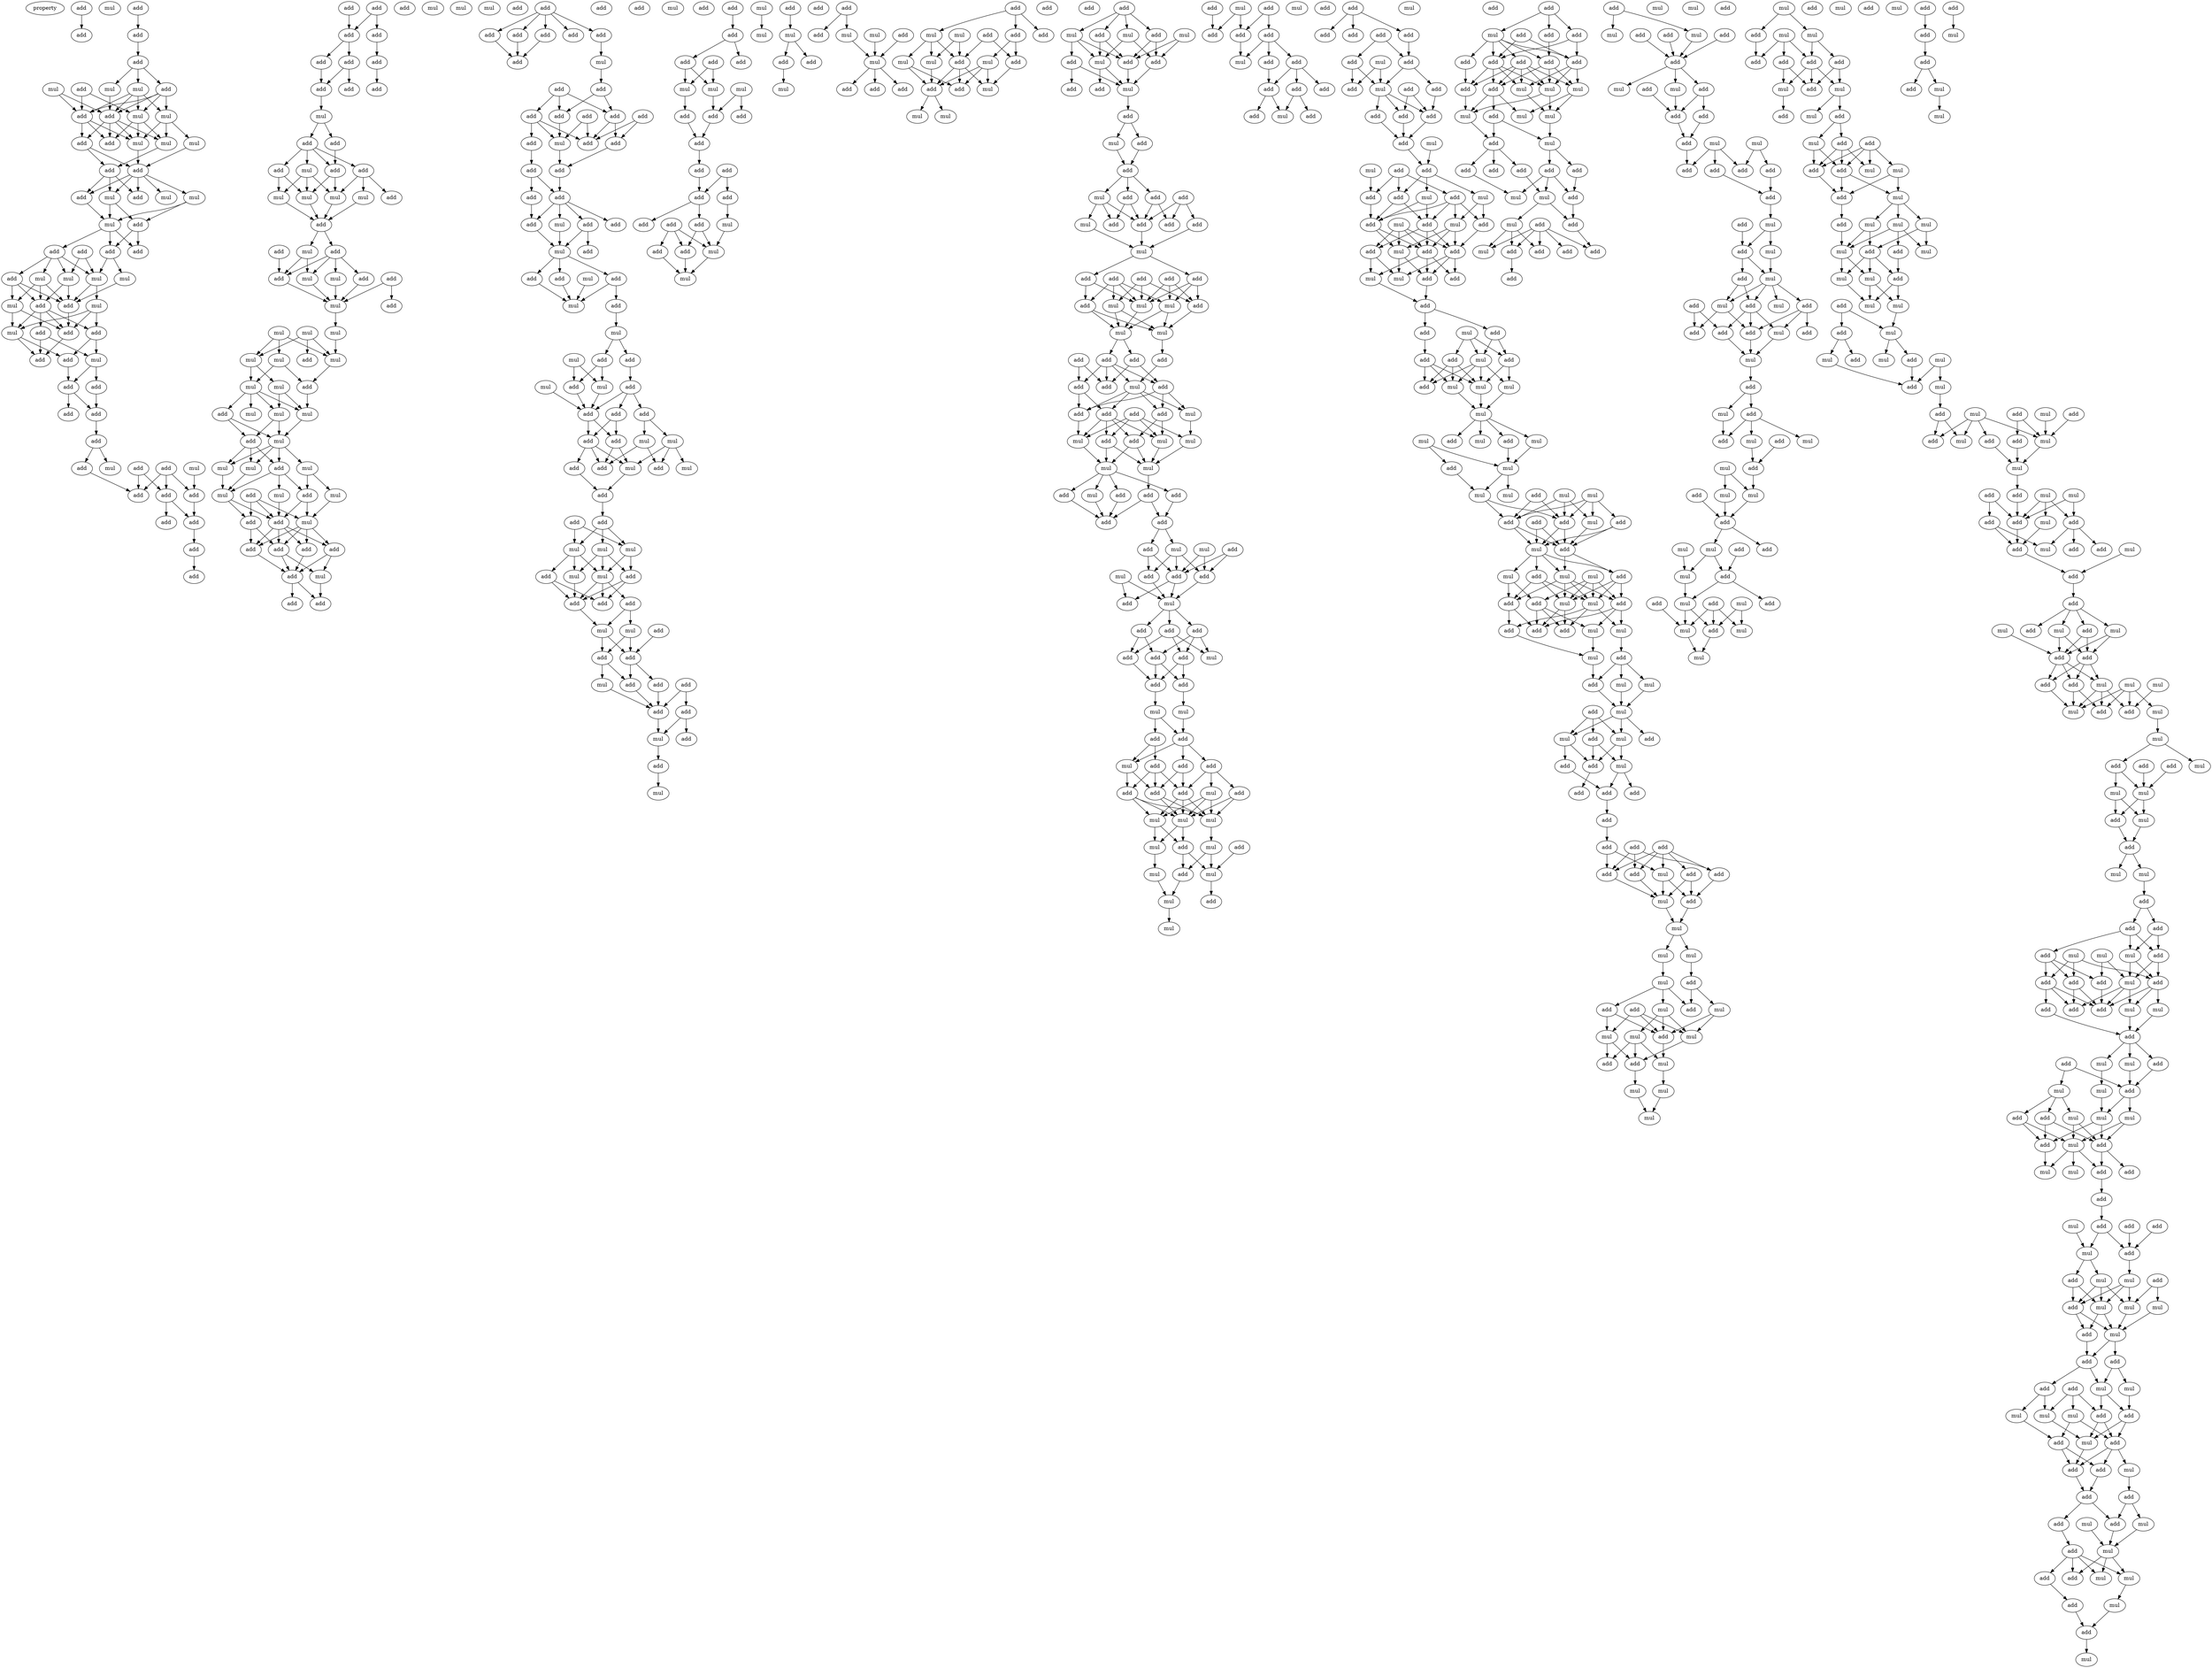 digraph {
    node [fontcolor=black]
    property [mul=2,lf=1.0]
    0 [ label = add ];
    1 [ label = mul ];
    2 [ label = add ];
    3 [ label = add ];
    4 [ label = add ];
    5 [ label = add ];
    6 [ label = mul ];
    7 [ label = mul ];
    8 [ label = add ];
    9 [ label = add ];
    10 [ label = mul ];
    11 [ label = mul ];
    12 [ label = add ];
    13 [ label = add ];
    14 [ label = mul ];
    15 [ label = mul ];
    16 [ label = mul ];
    17 [ label = add ];
    18 [ label = mul ];
    19 [ label = add ];
    20 [ label = add ];
    21 [ label = add ];
    22 [ label = add ];
    23 [ label = mul ];
    24 [ label = mul ];
    25 [ label = add ];
    26 [ label = mul ];
    27 [ label = mul ];
    28 [ label = add ];
    29 [ label = add ];
    30 [ label = add ];
    31 [ label = add ];
    32 [ label = add ];
    33 [ label = add ];
    34 [ label = mul ];
    35 [ label = mul ];
    36 [ label = mul ];
    37 [ label = mul ];
    38 [ label = mul ];
    39 [ label = add ];
    40 [ label = mul ];
    41 [ label = add ];
    42 [ label = add ];
    43 [ label = add ];
    44 [ label = add ];
    45 [ label = mul ];
    46 [ label = add ];
    47 [ label = mul ];
    48 [ label = add ];
    49 [ label = add ];
    50 [ label = add ];
    51 [ label = add ];
    52 [ label = add ];
    53 [ label = add ];
    54 [ label = add ];
    55 [ label = mul ];
    56 [ label = mul ];
    57 [ label = add ];
    58 [ label = add ];
    59 [ label = add ];
    60 [ label = add ];
    61 [ label = add ];
    62 [ label = add ];
    63 [ label = add ];
    64 [ label = add ];
    65 [ label = add ];
    66 [ label = add ];
    67 [ label = add ];
    68 [ label = add ];
    69 [ label = add ];
    70 [ label = add ];
    71 [ label = add ];
    72 [ label = add ];
    73 [ label = add ];
    74 [ label = add ];
    75 [ label = add ];
    76 [ label = mul ];
    77 [ label = add ];
    78 [ label = mul ];
    79 [ label = add ];
    80 [ label = add ];
    81 [ label = add ];
    82 [ label = mul ];
    83 [ label = add ];
    84 [ label = add ];
    85 [ label = mul ];
    86 [ label = mul ];
    87 [ label = add ];
    88 [ label = mul ];
    89 [ label = mul ];
    90 [ label = add ];
    91 [ label = add ];
    92 [ label = add ];
    93 [ label = mul ];
    94 [ label = mul ];
    95 [ label = add ];
    96 [ label = add ];
    97 [ label = mul ];
    98 [ label = add ];
    99 [ label = add ];
    100 [ label = mul ];
    101 [ label = mul ];
    102 [ label = mul ];
    103 [ label = mul ];
    104 [ label = mul ];
    105 [ label = mul ];
    106 [ label = mul ];
    107 [ label = mul ];
    108 [ label = add ];
    109 [ label = mul ];
    110 [ label = mul ];
    111 [ label = mul ];
    112 [ label = add ];
    113 [ label = mul ];
    114 [ label = mul ];
    115 [ label = add ];
    116 [ label = mul ];
    117 [ label = mul ];
    118 [ label = add ];
    119 [ label = add ];
    120 [ label = mul ];
    121 [ label = mul ];
    122 [ label = mul ];
    123 [ label = mul ];
    124 [ label = mul ];
    125 [ label = add ];
    126 [ label = mul ];
    127 [ label = add ];
    128 [ label = add ];
    129 [ label = add ];
    130 [ label = mul ];
    131 [ label = add ];
    132 [ label = add ];
    133 [ label = add ];
    134 [ label = add ];
    135 [ label = add ];
    136 [ label = add ];
    137 [ label = mul ];
    138 [ label = add ];
    139 [ label = add ];
    140 [ label = add ];
    141 [ label = add ];
    142 [ label = add ];
    143 [ label = add ];
    144 [ label = add ];
    145 [ label = add ];
    146 [ label = mul ];
    147 [ label = add ];
    148 [ label = add ];
    149 [ label = add ];
    150 [ label = add ];
    151 [ label = add ];
    152 [ label = add ];
    153 [ label = add ];
    154 [ label = add ];
    155 [ label = mul ];
    156 [ label = add ];
    157 [ label = add ];
    158 [ label = add ];
    159 [ label = add ];
    160 [ label = add ];
    161 [ label = add ];
    162 [ label = add ];
    163 [ label = add ];
    164 [ label = add ];
    165 [ label = add ];
    166 [ label = mul ];
    167 [ label = mul ];
    168 [ label = add ];
    169 [ label = add ];
    170 [ label = add ];
    171 [ label = add ];
    172 [ label = add ];
    173 [ label = mul ];
    174 [ label = add ];
    175 [ label = mul ];
    176 [ label = mul ];
    177 [ label = mul ];
    178 [ label = add ];
    179 [ label = add ];
    180 [ label = add ];
    181 [ label = add ];
    182 [ label = mul ];
    183 [ label = add ];
    184 [ label = mul ];
    185 [ label = add ];
    186 [ label = add ];
    187 [ label = add ];
    188 [ label = add ];
    189 [ label = add ];
    190 [ label = mul ];
    191 [ label = mul ];
    192 [ label = mul ];
    193 [ label = add ];
    194 [ label = add ];
    195 [ label = add ];
    196 [ label = mul ];
    197 [ label = add ];
    198 [ label = add ];
    199 [ label = add ];
    200 [ label = mul ];
    201 [ label = mul ];
    202 [ label = mul ];
    203 [ label = mul ];
    204 [ label = mul ];
    205 [ label = mul ];
    206 [ label = add ];
    207 [ label = add ];
    208 [ label = add ];
    209 [ label = add ];
    210 [ label = add ];
    211 [ label = add ];
    212 [ label = mul ];
    213 [ label = mul ];
    214 [ label = add ];
    215 [ label = add ];
    216 [ label = add ];
    217 [ label = add ];
    218 [ label = add ];
    219 [ label = add ];
    220 [ label = mul ];
    221 [ label = add ];
    222 [ label = add ];
    223 [ label = add ];
    224 [ label = mul ];
    225 [ label = add ];
    226 [ label = add ];
    227 [ label = add ];
    228 [ label = add ];
    229 [ label = mul ];
    230 [ label = add ];
    231 [ label = add ];
    232 [ label = mul ];
    233 [ label = mul ];
    234 [ label = mul ];
    235 [ label = add ];
    236 [ label = add ];
    237 [ label = add ];
    238 [ label = add ];
    239 [ label = add ];
    240 [ label = add ];
    241 [ label = add ];
    242 [ label = add ];
    243 [ label = mul ];
    244 [ label = add ];
    245 [ label = add ];
    246 [ label = add ];
    247 [ label = mul ];
    248 [ label = add ];
    249 [ label = add ];
    250 [ label = mul ];
    251 [ label = mul ];
    252 [ label = add ];
    253 [ label = mul ];
    254 [ label = mul ];
    255 [ label = add ];
    256 [ label = add ];
    257 [ label = add ];
    258 [ label = mul ];
    259 [ label = add ];
    260 [ label = add ];
    261 [ label = mul ];
    262 [ label = add ];
    263 [ label = mul ];
    264 [ label = mul ];
    265 [ label = add ];
    266 [ label = add ];
    267 [ label = add ];
    268 [ label = add ];
    269 [ label = add ];
    270 [ label = add ];
    271 [ label = mul ];
    272 [ label = mul ];
    273 [ label = add ];
    274 [ label = add ];
    275 [ label = mul ];
    276 [ label = add ];
    277 [ label = mul ];
    278 [ label = mul ];
    279 [ label = add ];
    280 [ label = add ];
    281 [ label = add ];
    282 [ label = mul ];
    283 [ label = mul ];
    284 [ label = mul ];
    285 [ label = add ];
    286 [ label = add ];
    287 [ label = add ];
    288 [ label = mul ];
    289 [ label = mul ];
    290 [ label = mul ];
    291 [ label = add ];
    292 [ label = add ];
    293 [ label = add ];
    294 [ label = mul ];
    295 [ label = add ];
    296 [ label = mul ];
    297 [ label = add ];
    298 [ label = add ];
    299 [ label = add ];
    300 [ label = mul ];
    301 [ label = add ];
    302 [ label = add ];
    303 [ label = add ];
    304 [ label = add ];
    305 [ label = add ];
    306 [ label = mul ];
    307 [ label = add ];
    308 [ label = add ];
    309 [ label = mul ];
    310 [ label = add ];
    311 [ label = add ];
    312 [ label = mul ];
    313 [ label = add ];
    314 [ label = add ];
    315 [ label = add ];
    316 [ label = add ];
    317 [ label = add ];
    318 [ label = mul ];
    319 [ label = add ];
    320 [ label = mul ];
    321 [ label = add ];
    322 [ label = mul ];
    323 [ label = mul ];
    324 [ label = mul ];
    325 [ label = add ];
    326 [ label = add ];
    327 [ label = add ];
    328 [ label = add ];
    329 [ label = add ];
    330 [ label = add ];
    331 [ label = mul ];
    332 [ label = add ];
    333 [ label = add ];
    334 [ label = add ];
    335 [ label = add ];
    336 [ label = mul ];
    337 [ label = add ];
    338 [ label = mul ];
    339 [ label = mul ];
    340 [ label = add ];
    341 [ label = add ];
    342 [ label = mul ];
    343 [ label = mul ];
    344 [ label = mul ];
    345 [ label = add ];
    346 [ label = add ];
    347 [ label = add ];
    348 [ label = add ];
    349 [ label = mul ];
    350 [ label = add ];
    351 [ label = add ];
    352 [ label = mul ];
    353 [ label = add ];
    354 [ label = mul ];
    355 [ label = add ];
    356 [ label = add ];
    357 [ label = add ];
    358 [ label = add ];
    359 [ label = mul ];
    360 [ label = add ];
    361 [ label = mul ];
    362 [ label = add ];
    363 [ label = add ];
    364 [ label = add ];
    365 [ label = mul ];
    366 [ label = add ];
    367 [ label = add ];
    368 [ label = add ];
    369 [ label = add ];
    370 [ label = add ];
    371 [ label = mul ];
    372 [ label = mul ];
    373 [ label = add ];
    374 [ label = add ];
    375 [ label = add ];
    376 [ label = mul ];
    377 [ label = add ];
    378 [ label = add ];
    379 [ label = add ];
    380 [ label = add ];
    381 [ label = mul ];
    382 [ label = add ];
    383 [ label = add ];
    384 [ label = mul ];
    385 [ label = mul ];
    386 [ label = mul ];
    387 [ label = add ];
    388 [ label = mul ];
    389 [ label = add ];
    390 [ label = mul ];
    391 [ label = mul ];
    392 [ label = mul ];
    393 [ label = add ];
    394 [ label = add ];
    395 [ label = mul ];
    396 [ label = mul ];
    397 [ label = add ];
    398 [ label = mul ];
    399 [ label = mul ];
    400 [ label = add ];
    401 [ label = add ];
    402 [ label = add ];
    403 [ label = add ];
    404 [ label = mul ];
    405 [ label = add ];
    406 [ label = add ];
    407 [ label = add ];
    408 [ label = add ];
    409 [ label = add ];
    410 [ label = add ];
    411 [ label = mul ];
    412 [ label = add ];
    413 [ label = add ];
    414 [ label = add ];
    415 [ label = add ];
    416 [ label = add ];
    417 [ label = add ];
    418 [ label = add ];
    419 [ label = add ];
    420 [ label = add ];
    421 [ label = mul ];
    422 [ label = add ];
    423 [ label = mul ];
    424 [ label = add ];
    425 [ label = add ];
    426 [ label = add ];
    427 [ label = add ];
    428 [ label = add ];
    429 [ label = add ];
    430 [ label = mul ];
    431 [ label = add ];
    432 [ label = add ];
    433 [ label = mul ];
    434 [ label = add ];
    435 [ label = add ];
    436 [ label = add ];
    437 [ label = mul ];
    438 [ label = mul ];
    439 [ label = add ];
    440 [ label = add ];
    441 [ label = mul ];
    442 [ label = mul ];
    443 [ label = add ];
    444 [ label = add ];
    445 [ label = mul ];
    446 [ label = add ];
    447 [ label = add ];
    448 [ label = mul ];
    449 [ label = add ];
    450 [ label = mul ];
    451 [ label = add ];
    452 [ label = add ];
    453 [ label = add ];
    454 [ label = mul ];
    455 [ label = add ];
    456 [ label = mul ];
    457 [ label = add ];
    458 [ label = add ];
    459 [ label = add ];
    460 [ label = mul ];
    461 [ label = add ];
    462 [ label = mul ];
    463 [ label = mul ];
    464 [ label = mul ];
    465 [ label = mul ];
    466 [ label = add ];
    467 [ label = mul ];
    468 [ label = add ];
    469 [ label = mul ];
    470 [ label = mul ];
    471 [ label = add ];
    472 [ label = add ];
    473 [ label = mul ];
    474 [ label = mul ];
    475 [ label = mul ];
    476 [ label = mul ];
    477 [ label = add ];
    478 [ label = add ];
    479 [ label = mul ];
    480 [ label = add ];
    481 [ label = add ];
    482 [ label = add ];
    483 [ label = mul ];
    484 [ label = mul ];
    485 [ label = mul ];
    486 [ label = mul ];
    487 [ label = add ];
    488 [ label = add ];
    489 [ label = add ];
    490 [ label = add ];
    491 [ label = mul ];
    492 [ label = add ];
    493 [ label = mul ];
    494 [ label = mul ];
    495 [ label = add ];
    496 [ label = add ];
    497 [ label = mul ];
    498 [ label = add ];
    499 [ label = add ];
    500 [ label = mul ];
    501 [ label = add ];
    502 [ label = mul ];
    503 [ label = mul ];
    504 [ label = add ];
    505 [ label = mul ];
    506 [ label = mul ];
    507 [ label = mul ];
    508 [ label = add ];
    509 [ label = add ];
    510 [ label = add ];
    511 [ label = add ];
    512 [ label = mul ];
    513 [ label = add ];
    514 [ label = add ];
    515 [ label = add ];
    516 [ label = add ];
    517 [ label = add ];
    518 [ label = add ];
    519 [ label = add ];
    520 [ label = add ];
    521 [ label = add ];
    522 [ label = mul ];
    523 [ label = add ];
    524 [ label = add ];
    525 [ label = mul ];
    526 [ label = add ];
    527 [ label = mul ];
    528 [ label = mul ];
    529 [ label = mul ];
    530 [ label = mul ];
    531 [ label = mul ];
    532 [ label = add ];
    533 [ label = mul ];
    534 [ label = add ];
    535 [ label = add ];
    536 [ label = add ];
    537 [ label = mul ];
    538 [ label = mul ];
    539 [ label = mul ];
    540 [ label = add ];
    541 [ label = mul ];
    542 [ label = mul ];
    543 [ label = add ];
    544 [ label = add ];
    545 [ label = add ];
    546 [ label = mul ];
    547 [ label = mul ];
    548 [ label = mul ];
    549 [ label = add ];
    550 [ label = add ];
    551 [ label = add ];
    552 [ label = mul ];
    553 [ label = add ];
    554 [ label = add ];
    555 [ label = add ];
    556 [ label = add ];
    557 [ label = add ];
    558 [ label = add ];
    559 [ label = mul ];
    560 [ label = mul ];
    561 [ label = add ];
    562 [ label = mul ];
    563 [ label = add ];
    564 [ label = add ];
    565 [ label = mul ];
    566 [ label = mul ];
    567 [ label = mul ];
    568 [ label = add ];
    569 [ label = mul ];
    570 [ label = add ];
    571 [ label = add ];
    572 [ label = add ];
    573 [ label = add ];
    574 [ label = add ];
    575 [ label = mul ];
    576 [ label = add ];
    577 [ label = mul ];
    578 [ label = add ];
    579 [ label = mul ];
    580 [ label = add ];
    581 [ label = add ];
    582 [ label = add ];
    583 [ label = add ];
    584 [ label = mul ];
    585 [ label = add ];
    586 [ label = add ];
    587 [ label = add ];
    588 [ label = mul ];
    589 [ label = mul ];
    590 [ label = add ];
    591 [ label = add ];
    592 [ label = add ];
    593 [ label = add ];
    594 [ label = mul ];
    595 [ label = mul ];
    596 [ label = add ];
    597 [ label = add ];
    598 [ label = add ];
    599 [ label = add ];
    600 [ label = add ];
    601 [ label = mul ];
    602 [ label = mul ];
    603 [ label = mul ];
    604 [ label = add ];
    605 [ label = add ];
    606 [ label = add ];
    607 [ label = add ];
    608 [ label = add ];
    609 [ label = add ];
    610 [ label = mul ];
    611 [ label = add ];
    612 [ label = mul ];
    613 [ label = mul ];
    614 [ label = add ];
    615 [ label = mul ];
    616 [ label = add ];
    617 [ label = add ];
    618 [ label = add ];
    619 [ label = mul ];
    620 [ label = add ];
    621 [ label = add ];
    622 [ label = mul ];
    623 [ label = add ];
    624 [ label = add ];
    625 [ label = mul ];
    626 [ label = add ];
    627 [ label = mul ];
    628 [ label = add ];
    629 [ label = mul ];
    630 [ label = add ];
    631 [ label = add ];
    632 [ label = mul ];
    633 [ label = add ];
    634 [ label = mul ];
    635 [ label = add ];
    636 [ label = mul ];
    637 [ label = mul ];
    638 [ label = mul ];
    639 [ label = add ];
    640 [ label = mul ];
    641 [ label = mul ];
    642 [ label = add ];
    643 [ label = add ];
    644 [ label = add ];
    645 [ label = mul ];
    646 [ label = add ];
    647 [ label = mul ];
    648 [ label = add ];
    649 [ label = add ];
    650 [ label = mul ];
    651 [ label = add ];
    652 [ label = mul ];
    653 [ label = add ];
    654 [ label = mul ];
    655 [ label = mul ];
    656 [ label = mul ];
    657 [ label = mul ];
    658 [ label = mul ];
    659 [ label = add ];
    660 [ label = add ];
    661 [ label = add ];
    662 [ label = add ];
    663 [ label = add ];
    664 [ label = mul ];
    665 [ label = mul ];
    666 [ label = add ];
    667 [ label = mul ];
    668 [ label = add ];
    669 [ label = add ];
    670 [ label = add ];
    671 [ label = mul ];
    672 [ label = add ];
    673 [ label = add ];
    674 [ label = add ];
    675 [ label = add ];
    676 [ label = mul ];
    677 [ label = mul ];
    678 [ label = mul ];
    679 [ label = add ];
    680 [ label = mul ];
    681 [ label = mul ];
    682 [ label = add ];
    683 [ label = mul ];
    684 [ label = mul ];
    685 [ label = add ];
    686 [ label = mul ];
    687 [ label = add ];
    688 [ label = mul ];
    689 [ label = add ];
    690 [ label = mul ];
    691 [ label = add ];
    692 [ label = mul ];
    693 [ label = mul ];
    694 [ label = mul ];
    695 [ label = add ];
    696 [ label = mul ];
    697 [ label = add ];
    698 [ label = mul ];
    699 [ label = add ];
    700 [ label = mul ];
    701 [ label = add ];
    702 [ label = mul ];
    703 [ label = mul ];
    704 [ label = add ];
    705 [ label = mul ];
    706 [ label = add ];
    707 [ label = add ];
    708 [ label = mul ];
    709 [ label = mul ];
    710 [ label = add ];
    711 [ label = add ];
    712 [ label = add ];
    713 [ label = mul ];
    714 [ label = mul ];
    715 [ label = mul ];
    716 [ label = add ];
    717 [ label = add ];
    718 [ label = mul ];
    719 [ label = add ];
    720 [ label = add ];
    721 [ label = add ];
    722 [ label = add ];
    723 [ label = mul ];
    724 [ label = mul ];
    725 [ label = add ];
    726 [ label = add ];
    727 [ label = add ];
    728 [ label = add ];
    729 [ label = add ];
    730 [ label = add ];
    731 [ label = mul ];
    732 [ label = mul ];
    733 [ label = mul ];
    734 [ label = add ];
    735 [ label = add ];
    736 [ label = add ];
    737 [ label = add ];
    738 [ label = mul ];
    739 [ label = mul ];
    740 [ label = mul ];
    741 [ label = mul ];
    742 [ label = mul ];
    743 [ label = add ];
    744 [ label = add ];
    745 [ label = mul ];
    746 [ label = add ];
    747 [ label = add ];
    748 [ label = add ];
    749 [ label = mul ];
    750 [ label = mul ];
    751 [ label = mul ];
    752 [ label = mul ];
    753 [ label = add ];
    754 [ label = add ];
    755 [ label = mul ];
    756 [ label = add ];
    757 [ label = mul ];
    758 [ label = mul ];
    759 [ label = add ];
    760 [ label = add ];
    761 [ label = add ];
    762 [ label = mul ];
    763 [ label = add ];
    764 [ label = mul ];
    765 [ label = mul ];
    766 [ label = add ];
    767 [ label = add ];
    768 [ label = add ];
    769 [ label = add ];
    770 [ label = add ];
    771 [ label = mul ];
    772 [ label = add ];
    773 [ label = mul ];
    774 [ label = mul ];
    775 [ label = add ];
    776 [ label = add ];
    777 [ label = add ];
    778 [ label = add ];
    779 [ label = add ];
    780 [ label = mul ];
    781 [ label = mul ];
    782 [ label = add ];
    783 [ label = mul ];
    784 [ label = mul ];
    785 [ label = add ];
    786 [ label = mul ];
    787 [ label = mul ];
    788 [ label = add ];
    789 [ label = mul ];
    790 [ label = add ];
    791 [ label = add ];
    792 [ label = mul ];
    793 [ label = add ];
    794 [ label = mul ];
    795 [ label = mul ];
    796 [ label = add ];
    797 [ label = add ];
    798 [ label = add ];
    799 [ label = add ];
    800 [ label = add ];
    801 [ label = mul ];
    802 [ label = mul ];
    803 [ label = add ];
    804 [ label = mul ];
    805 [ label = add ];
    806 [ label = add ];
    807 [ label = mul ];
    808 [ label = add ];
    809 [ label = mul ];
    810 [ label = mul ];
    811 [ label = mul ];
    812 [ label = add ];
    813 [ label = mul ];
    814 [ label = add ];
    815 [ label = add ];
    816 [ label = mul ];
    817 [ label = add ];
    818 [ label = add ];
    819 [ label = mul ];
    820 [ label = add ];
    821 [ label = mul ];
    822 [ label = add ];
    823 [ label = mul ];
    824 [ label = mul ];
    825 [ label = add ];
    826 [ label = mul ];
    827 [ label = add ];
    828 [ label = add ];
    829 [ label = mul ];
    830 [ label = add ];
    831 [ label = add ];
    832 [ label = add ];
    833 [ label = add ];
    834 [ label = add ];
    835 [ label = mul ];
    836 [ label = mul ];
    837 [ label = mul ];
    838 [ label = add ];
    839 [ label = mul ];
    840 [ label = add ];
    841 [ label = mul ];
    842 [ label = add ];
    843 [ label = mul ];
    844 [ label = mul ];
    845 [ label = add ];
    846 [ label = add ];
    847 [ label = add ];
    848 [ label = add ];
    849 [ label = add ];
    850 [ label = mul ];
    851 [ label = mul ];
    852 [ label = add ];
    853 [ label = add ];
    854 [ label = mul ];
    855 [ label = mul ];
    0 -> 4 [ name = 0 ];
    2 -> 3 [ name = 1 ];
    3 -> 5 [ name = 2 ];
    5 -> 7 [ name = 3 ];
    5 -> 8 [ name = 4 ];
    5 -> 10 [ name = 5 ];
    6 -> 12 [ name = 6 ];
    6 -> 13 [ name = 7 ];
    7 -> 11 [ name = 8 ];
    7 -> 12 [ name = 9 ];
    7 -> 13 [ name = 10 ];
    7 -> 14 [ name = 11 ];
    8 -> 11 [ name = 12 ];
    8 -> 12 [ name = 13 ];
    8 -> 13 [ name = 14 ];
    8 -> 14 [ name = 15 ];
    9 -> 12 [ name = 16 ];
    9 -> 14 [ name = 17 ];
    10 -> 13 [ name = 18 ];
    11 -> 15 [ name = 19 ];
    11 -> 16 [ name = 20 ];
    11 -> 18 [ name = 21 ];
    12 -> 17 [ name = 22 ];
    12 -> 18 [ name = 23 ];
    12 -> 19 [ name = 24 ];
    13 -> 16 [ name = 25 ];
    13 -> 17 [ name = 26 ];
    13 -> 18 [ name = 27 ];
    13 -> 19 [ name = 28 ];
    14 -> 16 [ name = 29 ];
    14 -> 18 [ name = 30 ];
    14 -> 19 [ name = 31 ];
    15 -> 21 [ name = 32 ];
    16 -> 20 [ name = 33 ];
    17 -> 20 [ name = 34 ];
    17 -> 21 [ name = 35 ];
    18 -> 21 [ name = 36 ];
    20 -> 22 [ name = 37 ];
    20 -> 24 [ name = 38 ];
    20 -> 25 [ name = 39 ];
    21 -> 22 [ name = 40 ];
    21 -> 23 [ name = 41 ];
    21 -> 24 [ name = 42 ];
    21 -> 25 [ name = 43 ];
    21 -> 26 [ name = 44 ];
    22 -> 27 [ name = 45 ];
    23 -> 27 [ name = 46 ];
    23 -> 28 [ name = 47 ];
    24 -> 27 [ name = 48 ];
    24 -> 28 [ name = 49 ];
    27 -> 29 [ name = 50 ];
    27 -> 31 [ name = 51 ];
    27 -> 32 [ name = 52 ];
    28 -> 29 [ name = 53 ];
    28 -> 31 [ name = 54 ];
    29 -> 34 [ name = 55 ];
    29 -> 37 [ name = 56 ];
    30 -> 34 [ name = 57 ];
    30 -> 35 [ name = 58 ];
    32 -> 33 [ name = 59 ];
    32 -> 34 [ name = 60 ];
    32 -> 35 [ name = 61 ];
    32 -> 36 [ name = 62 ];
    33 -> 39 [ name = 63 ];
    33 -> 40 [ name = 64 ];
    33 -> 41 [ name = 65 ];
    34 -> 38 [ name = 66 ];
    34 -> 41 [ name = 67 ];
    35 -> 39 [ name = 68 ];
    35 -> 41 [ name = 69 ];
    36 -> 39 [ name = 70 ];
    36 -> 40 [ name = 71 ];
    36 -> 41 [ name = 72 ];
    37 -> 41 [ name = 73 ];
    38 -> 42 [ name = 74 ];
    38 -> 43 [ name = 75 ];
    38 -> 45 [ name = 76 ];
    39 -> 42 [ name = 77 ];
    39 -> 43 [ name = 78 ];
    39 -> 44 [ name = 79 ];
    39 -> 45 [ name = 80 ];
    40 -> 43 [ name = 81 ];
    40 -> 45 [ name = 82 ];
    41 -> 43 [ name = 83 ];
    42 -> 46 [ name = 84 ];
    42 -> 47 [ name = 85 ];
    43 -> 48 [ name = 86 ];
    44 -> 47 [ name = 87 ];
    44 -> 48 [ name = 88 ];
    45 -> 46 [ name = 89 ];
    45 -> 48 [ name = 90 ];
    46 -> 49 [ name = 91 ];
    47 -> 49 [ name = 92 ];
    47 -> 50 [ name = 93 ];
    49 -> 51 [ name = 94 ];
    49 -> 52 [ name = 95 ];
    50 -> 52 [ name = 96 ];
    52 -> 53 [ name = 97 ];
    53 -> 55 [ name = 98 ];
    53 -> 57 [ name = 99 ];
    54 -> 59 [ name = 100 ];
    54 -> 60 [ name = 101 ];
    56 -> 61 [ name = 102 ];
    57 -> 60 [ name = 103 ];
    58 -> 59 [ name = 104 ];
    58 -> 60 [ name = 105 ];
    58 -> 61 [ name = 106 ];
    59 -> 62 [ name = 107 ];
    59 -> 63 [ name = 108 ];
    61 -> 62 [ name = 109 ];
    62 -> 64 [ name = 110 ];
    64 -> 65 [ name = 111 ];
    66 -> 69 [ name = 112 ];
    67 -> 69 [ name = 113 ];
    67 -> 70 [ name = 114 ];
    69 -> 71 [ name = 115 ];
    69 -> 72 [ name = 116 ];
    70 -> 73 [ name = 117 ];
    71 -> 74 [ name = 118 ];
    71 -> 75 [ name = 119 ];
    72 -> 75 [ name = 120 ];
    73 -> 77 [ name = 121 ];
    75 -> 78 [ name = 122 ];
    78 -> 79 [ name = 123 ];
    78 -> 80 [ name = 124 ];
    79 -> 81 [ name = 125 ];
    80 -> 81 [ name = 126 ];
    80 -> 82 [ name = 127 ];
    80 -> 83 [ name = 128 ];
    80 -> 84 [ name = 129 ];
    81 -> 85 [ name = 130 ];
    81 -> 88 [ name = 131 ];
    82 -> 85 [ name = 132 ];
    82 -> 88 [ name = 133 ];
    82 -> 89 [ name = 134 ];
    83 -> 85 [ name = 135 ];
    83 -> 89 [ name = 136 ];
    84 -> 86 [ name = 137 ];
    84 -> 87 [ name = 138 ];
    84 -> 88 [ name = 139 ];
    85 -> 90 [ name = 140 ];
    86 -> 90 [ name = 141 ];
    88 -> 90 [ name = 142 ];
    89 -> 90 [ name = 143 ];
    90 -> 92 [ name = 144 ];
    90 -> 93 [ name = 145 ];
    91 -> 96 [ name = 146 ];
    92 -> 94 [ name = 147 ];
    92 -> 96 [ name = 148 ];
    92 -> 97 [ name = 149 ];
    92 -> 98 [ name = 150 ];
    93 -> 94 [ name = 151 ];
    93 -> 96 [ name = 152 ];
    94 -> 100 [ name = 153 ];
    95 -> 99 [ name = 154 ];
    95 -> 100 [ name = 155 ];
    96 -> 100 [ name = 156 ];
    97 -> 100 [ name = 157 ];
    98 -> 100 [ name = 158 ];
    100 -> 103 [ name = 159 ];
    101 -> 105 [ name = 160 ];
    101 -> 106 [ name = 161 ];
    101 -> 107 [ name = 162 ];
    103 -> 107 [ name = 163 ];
    104 -> 106 [ name = 164 ];
    104 -> 107 [ name = 165 ];
    104 -> 108 [ name = 166 ];
    105 -> 109 [ name = 167 ];
    105 -> 112 [ name = 168 ];
    106 -> 109 [ name = 169 ];
    106 -> 111 [ name = 170 ];
    107 -> 112 [ name = 171 ];
    109 -> 113 [ name = 172 ];
    109 -> 114 [ name = 173 ];
    109 -> 115 [ name = 174 ];
    109 -> 116 [ name = 175 ];
    111 -> 114 [ name = 176 ];
    111 -> 116 [ name = 177 ];
    112 -> 114 [ name = 178 ];
    114 -> 117 [ name = 179 ];
    115 -> 117 [ name = 180 ];
    115 -> 118 [ name = 181 ];
    116 -> 117 [ name = 182 ];
    116 -> 118 [ name = 183 ];
    117 -> 119 [ name = 184 ];
    117 -> 120 [ name = 185 ];
    117 -> 121 [ name = 186 ];
    117 -> 122 [ name = 187 ];
    118 -> 119 [ name = 188 ];
    118 -> 120 [ name = 189 ];
    118 -> 122 [ name = 190 ];
    119 -> 123 [ name = 191 ];
    119 -> 124 [ name = 192 ];
    119 -> 127 [ name = 193 ];
    120 -> 124 [ name = 194 ];
    121 -> 126 [ name = 195 ];
    121 -> 127 [ name = 196 ];
    122 -> 124 [ name = 197 ];
    123 -> 128 [ name = 198 ];
    124 -> 128 [ name = 199 ];
    124 -> 129 [ name = 200 ];
    125 -> 128 [ name = 201 ];
    125 -> 129 [ name = 202 ];
    125 -> 130 [ name = 203 ];
    126 -> 130 [ name = 204 ];
    127 -> 128 [ name = 205 ];
    127 -> 130 [ name = 206 ];
    128 -> 131 [ name = 207 ];
    128 -> 132 [ name = 208 ];
    128 -> 133 [ name = 209 ];
    128 -> 134 [ name = 210 ];
    129 -> 131 [ name = 211 ];
    129 -> 134 [ name = 212 ];
    130 -> 131 [ name = 213 ];
    130 -> 132 [ name = 214 ];
    130 -> 133 [ name = 215 ];
    130 -> 134 [ name = 216 ];
    131 -> 135 [ name = 217 ];
    132 -> 135 [ name = 218 ];
    133 -> 135 [ name = 219 ];
    133 -> 137 [ name = 220 ];
    134 -> 135 [ name = 221 ];
    134 -> 137 [ name = 222 ];
    135 -> 138 [ name = 223 ];
    135 -> 139 [ name = 224 ];
    137 -> 139 [ name = 225 ];
    140 -> 141 [ name = 226 ];
    140 -> 142 [ name = 227 ];
    140 -> 143 [ name = 228 ];
    140 -> 144 [ name = 229 ];
    140 -> 145 [ name = 230 ];
    141 -> 147 [ name = 231 ];
    142 -> 147 [ name = 232 ];
    143 -> 147 [ name = 233 ];
    145 -> 146 [ name = 234 ];
    146 -> 148 [ name = 235 ];
    148 -> 150 [ name = 236 ];
    148 -> 153 [ name = 237 ];
    149 -> 150 [ name = 238 ];
    149 -> 151 [ name = 239 ];
    149 -> 153 [ name = 240 ];
    150 -> 156 [ name = 241 ];
    150 -> 157 [ name = 242 ];
    151 -> 155 [ name = 243 ];
    151 -> 157 [ name = 244 ];
    151 -> 158 [ name = 245 ];
    152 -> 156 [ name = 246 ];
    152 -> 157 [ name = 247 ];
    153 -> 155 [ name = 248 ];
    154 -> 155 [ name = 249 ];
    154 -> 157 [ name = 250 ];
    155 -> 160 [ name = 251 ];
    156 -> 160 [ name = 252 ];
    158 -> 159 [ name = 253 ];
    159 -> 161 [ name = 254 ];
    159 -> 162 [ name = 255 ];
    160 -> 161 [ name = 256 ];
    161 -> 163 [ name = 257 ];
    161 -> 164 [ name = 258 ];
    161 -> 165 [ name = 259 ];
    161 -> 166 [ name = 260 ];
    162 -> 165 [ name = 261 ];
    163 -> 167 [ name = 262 ];
    163 -> 168 [ name = 263 ];
    165 -> 167 [ name = 264 ];
    166 -> 167 [ name = 265 ];
    167 -> 169 [ name = 266 ];
    167 -> 170 [ name = 267 ];
    167 -> 172 [ name = 268 ];
    169 -> 175 [ name = 269 ];
    170 -> 175 [ name = 270 ];
    172 -> 174 [ name = 271 ];
    172 -> 175 [ name = 272 ];
    173 -> 175 [ name = 273 ];
    174 -> 176 [ name = 274 ];
    176 -> 178 [ name = 275 ];
    176 -> 180 [ name = 276 ];
    177 -> 181 [ name = 277 ];
    177 -> 184 [ name = 278 ];
    178 -> 181 [ name = 279 ];
    178 -> 184 [ name = 280 ];
    180 -> 183 [ name = 281 ];
    181 -> 185 [ name = 282 ];
    182 -> 185 [ name = 283 ];
    183 -> 185 [ name = 284 ];
    183 -> 186 [ name = 285 ];
    183 -> 187 [ name = 286 ];
    184 -> 185 [ name = 287 ];
    185 -> 188 [ name = 288 ];
    185 -> 189 [ name = 289 ];
    186 -> 188 [ name = 290 ];
    186 -> 189 [ name = 291 ];
    187 -> 190 [ name = 292 ];
    187 -> 191 [ name = 293 ];
    188 -> 193 [ name = 294 ];
    188 -> 196 [ name = 295 ];
    189 -> 193 [ name = 296 ];
    189 -> 195 [ name = 297 ];
    189 -> 196 [ name = 298 ];
    190 -> 193 [ name = 299 ];
    190 -> 194 [ name = 300 ];
    191 -> 192 [ name = 301 ];
    191 -> 194 [ name = 302 ];
    191 -> 196 [ name = 303 ];
    195 -> 197 [ name = 304 ];
    196 -> 197 [ name = 305 ];
    197 -> 198 [ name = 306 ];
    198 -> 201 [ name = 307 ];
    198 -> 202 [ name = 308 ];
    198 -> 203 [ name = 309 ];
    199 -> 201 [ name = 310 ];
    199 -> 203 [ name = 311 ];
    201 -> 204 [ name = 312 ];
    201 -> 205 [ name = 313 ];
    201 -> 206 [ name = 314 ];
    202 -> 204 [ name = 315 ];
    202 -> 205 [ name = 316 ];
    202 -> 207 [ name = 317 ];
    203 -> 204 [ name = 318 ];
    203 -> 207 [ name = 319 ];
    204 -> 208 [ name = 320 ];
    204 -> 209 [ name = 321 ];
    204 -> 210 [ name = 322 ];
    205 -> 208 [ name = 323 ];
    206 -> 208 [ name = 324 ];
    206 -> 209 [ name = 325 ];
    207 -> 208 [ name = 326 ];
    207 -> 209 [ name = 327 ];
    208 -> 213 [ name = 328 ];
    210 -> 212 [ name = 329 ];
    210 -> 213 [ name = 330 ];
    211 -> 215 [ name = 331 ];
    212 -> 214 [ name = 332 ];
    212 -> 215 [ name = 333 ];
    213 -> 214 [ name = 334 ];
    213 -> 215 [ name = 335 ];
    214 -> 219 [ name = 336 ];
    214 -> 220 [ name = 337 ];
    215 -> 216 [ name = 338 ];
    215 -> 219 [ name = 339 ];
    216 -> 221 [ name = 340 ];
    218 -> 221 [ name = 341 ];
    218 -> 222 [ name = 342 ];
    219 -> 221 [ name = 343 ];
    220 -> 221 [ name = 344 ];
    221 -> 224 [ name = 345 ];
    222 -> 223 [ name = 346 ];
    222 -> 224 [ name = 347 ];
    224 -> 227 [ name = 348 ];
    225 -> 226 [ name = 349 ];
    226 -> 228 [ name = 350 ];
    226 -> 231 [ name = 351 ];
    227 -> 229 [ name = 352 ];
    228 -> 232 [ name = 353 ];
    228 -> 234 [ name = 354 ];
    230 -> 232 [ name = 355 ];
    230 -> 234 [ name = 356 ];
    232 -> 235 [ name = 357 ];
    233 -> 236 [ name = 358 ];
    233 -> 237 [ name = 359 ];
    234 -> 236 [ name = 360 ];
    235 -> 238 [ name = 361 ];
    236 -> 238 [ name = 362 ];
    238 -> 240 [ name = 363 ];
    239 -> 241 [ name = 364 ];
    239 -> 242 [ name = 365 ];
    240 -> 241 [ name = 366 ];
    241 -> 244 [ name = 367 ];
    241 -> 246 [ name = 368 ];
    242 -> 243 [ name = 369 ];
    243 -> 247 [ name = 370 ];
    245 -> 247 [ name = 371 ];
    245 -> 248 [ name = 372 ];
    245 -> 249 [ name = 373 ];
    246 -> 247 [ name = 374 ];
    246 -> 248 [ name = 375 ];
    247 -> 250 [ name = 376 ];
    248 -> 250 [ name = 377 ];
    249 -> 250 [ name = 378 ];
    251 -> 254 [ name = 379 ];
    252 -> 253 [ name = 380 ];
    253 -> 255 [ name = 381 ];
    253 -> 257 [ name = 382 ];
    255 -> 258 [ name = 383 ];
    259 -> 260 [ name = 384 ];
    259 -> 263 [ name = 385 ];
    261 -> 264 [ name = 386 ];
    262 -> 264 [ name = 387 ];
    263 -> 264 [ name = 388 ];
    264 -> 265 [ name = 389 ];
    264 -> 266 [ name = 390 ];
    264 -> 267 [ name = 391 ];
    268 -> 269 [ name = 392 ];
    268 -> 271 [ name = 393 ];
    268 -> 273 [ name = 394 ];
    269 -> 274 [ name = 395 ];
    269 -> 278 [ name = 396 ];
    270 -> 274 [ name = 397 ];
    270 -> 276 [ name = 398 ];
    271 -> 275 [ name = 399 ];
    271 -> 276 [ name = 400 ];
    271 -> 277 [ name = 401 ];
    272 -> 276 [ name = 402 ];
    272 -> 277 [ name = 403 ];
    274 -> 282 [ name = 404 ];
    275 -> 279 [ name = 405 ];
    275 -> 281 [ name = 406 ];
    276 -> 279 [ name = 407 ];
    276 -> 281 [ name = 408 ];
    276 -> 282 [ name = 409 ];
    277 -> 281 [ name = 410 ];
    278 -> 279 [ name = 411 ];
    278 -> 281 [ name = 412 ];
    278 -> 282 [ name = 413 ];
    281 -> 283 [ name = 414 ];
    281 -> 284 [ name = 415 ];
    286 -> 287 [ name = 416 ];
    286 -> 289 [ name = 417 ];
    286 -> 290 [ name = 418 ];
    286 -> 291 [ name = 419 ];
    287 -> 292 [ name = 420 ];
    287 -> 294 [ name = 421 ];
    288 -> 292 [ name = 422 ];
    288 -> 293 [ name = 423 ];
    289 -> 293 [ name = 424 ];
    289 -> 294 [ name = 425 ];
    290 -> 292 [ name = 426 ];
    290 -> 294 [ name = 427 ];
    290 -> 295 [ name = 428 ];
    291 -> 292 [ name = 429 ];
    291 -> 293 [ name = 430 ];
    292 -> 296 [ name = 431 ];
    293 -> 296 [ name = 432 ];
    294 -> 296 [ name = 433 ];
    294 -> 297 [ name = 434 ];
    295 -> 296 [ name = 435 ];
    295 -> 298 [ name = 436 ];
    296 -> 299 [ name = 437 ];
    299 -> 300 [ name = 438 ];
    299 -> 301 [ name = 439 ];
    300 -> 302 [ name = 440 ];
    301 -> 302 [ name = 441 ];
    302 -> 303 [ name = 442 ];
    302 -> 304 [ name = 443 ];
    302 -> 306 [ name = 444 ];
    303 -> 307 [ name = 445 ];
    303 -> 308 [ name = 446 ];
    304 -> 307 [ name = 447 ];
    304 -> 310 [ name = 448 ];
    305 -> 307 [ name = 449 ];
    305 -> 308 [ name = 450 ];
    305 -> 311 [ name = 451 ];
    306 -> 307 [ name = 452 ];
    306 -> 309 [ name = 453 ];
    306 -> 310 [ name = 454 ];
    307 -> 312 [ name = 455 ];
    309 -> 312 [ name = 456 ];
    311 -> 312 [ name = 457 ];
    312 -> 314 [ name = 458 ];
    312 -> 316 [ name = 459 ];
    313 -> 318 [ name = 460 ];
    313 -> 320 [ name = 461 ];
    313 -> 321 [ name = 462 ];
    314 -> 318 [ name = 463 ];
    314 -> 320 [ name = 464 ];
    314 -> 321 [ name = 465 ];
    315 -> 318 [ name = 466 ];
    315 -> 321 [ name = 467 ];
    315 -> 322 [ name = 468 ];
    316 -> 318 [ name = 469 ];
    316 -> 319 [ name = 470 ];
    317 -> 318 [ name = 471 ];
    317 -> 319 [ name = 472 ];
    317 -> 320 [ name = 473 ];
    317 -> 322 [ name = 474 ];
    318 -> 323 [ name = 475 ];
    319 -> 323 [ name = 476 ];
    319 -> 324 [ name = 477 ];
    320 -> 323 [ name = 478 ];
    320 -> 324 [ name = 479 ];
    321 -> 324 [ name = 480 ];
    322 -> 323 [ name = 481 ];
    322 -> 324 [ name = 482 ];
    323 -> 326 [ name = 483 ];
    323 -> 327 [ name = 484 ];
    324 -> 328 [ name = 485 ];
    325 -> 330 [ name = 486 ];
    325 -> 332 [ name = 487 ];
    326 -> 329 [ name = 488 ];
    326 -> 330 [ name = 489 ];
    326 -> 331 [ name = 490 ];
    326 -> 332 [ name = 491 ];
    327 -> 329 [ name = 492 ];
    327 -> 332 [ name = 493 ];
    328 -> 331 [ name = 494 ];
    329 -> 333 [ name = 495 ];
    329 -> 334 [ name = 496 ];
    329 -> 336 [ name = 497 ];
    330 -> 333 [ name = 498 ];
    330 -> 335 [ name = 499 ];
    331 -> 333 [ name = 500 ];
    331 -> 334 [ name = 501 ];
    331 -> 335 [ name = 502 ];
    331 -> 336 [ name = 503 ];
    333 -> 339 [ name = 504 ];
    334 -> 341 [ name = 505 ];
    334 -> 342 [ name = 506 ];
    335 -> 339 [ name = 507 ];
    335 -> 340 [ name = 508 ];
    335 -> 341 [ name = 509 ];
    335 -> 342 [ name = 510 ];
    336 -> 338 [ name = 511 ];
    337 -> 338 [ name = 512 ];
    337 -> 339 [ name = 513 ];
    337 -> 340 [ name = 514 ];
    337 -> 342 [ name = 515 ];
    338 -> 344 [ name = 516 ];
    339 -> 343 [ name = 517 ];
    340 -> 343 [ name = 518 ];
    340 -> 344 [ name = 519 ];
    341 -> 343 [ name = 520 ];
    341 -> 344 [ name = 521 ];
    342 -> 344 [ name = 522 ];
    343 -> 345 [ name = 523 ];
    343 -> 346 [ name = 524 ];
    343 -> 347 [ name = 525 ];
    343 -> 349 [ name = 526 ];
    344 -> 348 [ name = 527 ];
    345 -> 350 [ name = 528 ];
    346 -> 351 [ name = 529 ];
    347 -> 351 [ name = 530 ];
    348 -> 350 [ name = 531 ];
    348 -> 351 [ name = 532 ];
    349 -> 351 [ name = 533 ];
    350 -> 352 [ name = 534 ];
    350 -> 353 [ name = 535 ];
    352 -> 356 [ name = 536 ];
    352 -> 357 [ name = 537 ];
    352 -> 358 [ name = 538 ];
    353 -> 356 [ name = 539 ];
    353 -> 357 [ name = 540 ];
    354 -> 356 [ name = 541 ];
    354 -> 358 [ name = 542 ];
    355 -> 356 [ name = 543 ];
    355 -> 358 [ name = 544 ];
    356 -> 360 [ name = 545 ];
    356 -> 361 [ name = 546 ];
    357 -> 361 [ name = 547 ];
    358 -> 361 [ name = 548 ];
    359 -> 360 [ name = 549 ];
    359 -> 361 [ name = 550 ];
    361 -> 362 [ name = 551 ];
    361 -> 363 [ name = 552 ];
    361 -> 364 [ name = 553 ];
    362 -> 367 [ name = 554 ];
    362 -> 368 [ name = 555 ];
    363 -> 365 [ name = 556 ];
    363 -> 366 [ name = 557 ];
    363 -> 367 [ name = 558 ];
    364 -> 365 [ name = 559 ];
    364 -> 366 [ name = 560 ];
    364 -> 368 [ name = 561 ];
    366 -> 369 [ name = 562 ];
    366 -> 370 [ name = 563 ];
    367 -> 369 [ name = 564 ];
    367 -> 370 [ name = 565 ];
    368 -> 369 [ name = 566 ];
    369 -> 372 [ name = 567 ];
    370 -> 371 [ name = 568 ];
    371 -> 373 [ name = 569 ];
    372 -> 373 [ name = 570 ];
    372 -> 374 [ name = 571 ];
    373 -> 375 [ name = 572 ];
    373 -> 376 [ name = 573 ];
    373 -> 377 [ name = 574 ];
    374 -> 376 [ name = 575 ];
    374 -> 378 [ name = 576 ];
    375 -> 382 [ name = 577 ];
    375 -> 383 [ name = 578 ];
    376 -> 380 [ name = 579 ];
    376 -> 383 [ name = 580 ];
    377 -> 379 [ name = 581 ];
    377 -> 381 [ name = 582 ];
    377 -> 382 [ name = 583 ];
    378 -> 380 [ name = 584 ];
    378 -> 382 [ name = 585 ];
    378 -> 383 [ name = 586 ];
    379 -> 384 [ name = 587 ];
    379 -> 385 [ name = 588 ];
    380 -> 384 [ name = 589 ];
    380 -> 385 [ name = 590 ];
    380 -> 386 [ name = 591 ];
    381 -> 384 [ name = 592 ];
    381 -> 385 [ name = 593 ];
    381 -> 386 [ name = 594 ];
    382 -> 384 [ name = 595 ];
    382 -> 385 [ name = 596 ];
    382 -> 386 [ name = 597 ];
    383 -> 384 [ name = 598 ];
    383 -> 385 [ name = 599 ];
    384 -> 388 [ name = 600 ];
    385 -> 389 [ name = 601 ];
    385 -> 390 [ name = 602 ];
    386 -> 389 [ name = 603 ];
    386 -> 390 [ name = 604 ];
    387 -> 391 [ name = 605 ];
    388 -> 391 [ name = 606 ];
    388 -> 393 [ name = 607 ];
    389 -> 391 [ name = 608 ];
    389 -> 393 [ name = 609 ];
    390 -> 392 [ name = 610 ];
    391 -> 394 [ name = 611 ];
    392 -> 395 [ name = 612 ];
    393 -> 395 [ name = 613 ];
    395 -> 396 [ name = 614 ];
    397 -> 401 [ name = 615 ];
    398 -> 401 [ name = 616 ];
    398 -> 402 [ name = 617 ];
    400 -> 402 [ name = 618 ];
    400 -> 403 [ name = 619 ];
    402 -> 404 [ name = 620 ];
    403 -> 404 [ name = 621 ];
    403 -> 405 [ name = 622 ];
    403 -> 406 [ name = 623 ];
    405 -> 408 [ name = 624 ];
    406 -> 407 [ name = 625 ];
    406 -> 408 [ name = 626 ];
    406 -> 409 [ name = 627 ];
    407 -> 411 [ name = 628 ];
    407 -> 412 [ name = 629 ];
    408 -> 410 [ name = 630 ];
    408 -> 411 [ name = 631 ];
    414 -> 415 [ name = 632 ];
    414 -> 417 [ name = 633 ];
    414 -> 418 [ name = 634 ];
    416 -> 419 [ name = 635 ];
    416 -> 420 [ name = 636 ];
    418 -> 420 [ name = 637 ];
    419 -> 422 [ name = 638 ];
    419 -> 423 [ name = 639 ];
    420 -> 423 [ name = 640 ];
    420 -> 425 [ name = 641 ];
    421 -> 422 [ name = 642 ];
    421 -> 423 [ name = 643 ];
    423 -> 426 [ name = 644 ];
    423 -> 427 [ name = 645 ];
    423 -> 428 [ name = 646 ];
    424 -> 427 [ name = 647 ];
    424 -> 428 [ name = 648 ];
    425 -> 428 [ name = 649 ];
    426 -> 429 [ name = 650 ];
    427 -> 429 [ name = 651 ];
    428 -> 429 [ name = 652 ];
    429 -> 432 [ name = 653 ];
    430 -> 432 [ name = 654 ];
    431 -> 434 [ name = 655 ];
    431 -> 435 [ name = 656 ];
    431 -> 436 [ name = 657 ];
    432 -> 436 [ name = 658 ];
    432 -> 437 [ name = 659 ];
    432 -> 438 [ name = 660 ];
    433 -> 435 [ name = 661 ];
    434 -> 439 [ name = 662 ];
    434 -> 440 [ name = 663 ];
    434 -> 441 [ name = 664 ];
    434 -> 443 [ name = 665 ];
    435 -> 439 [ name = 666 ];
    436 -> 439 [ name = 667 ];
    436 -> 440 [ name = 668 ];
    437 -> 439 [ name = 669 ];
    437 -> 440 [ name = 670 ];
    438 -> 441 [ name = 671 ];
    438 -> 443 [ name = 672 ];
    439 -> 445 [ name = 673 ];
    439 -> 447 [ name = 674 ];
    440 -> 444 [ name = 675 ];
    440 -> 446 [ name = 676 ];
    440 -> 447 [ name = 677 ];
    441 -> 444 [ name = 678 ];
    441 -> 445 [ name = 679 ];
    441 -> 447 [ name = 680 ];
    442 -> 444 [ name = 681 ];
    442 -> 445 [ name = 682 ];
    442 -> 446 [ name = 683 ];
    442 -> 447 [ name = 684 ];
    443 -> 444 [ name = 685 ];
    444 -> 449 [ name = 686 ];
    444 -> 450 [ name = 687 ];
    444 -> 451 [ name = 688 ];
    445 -> 450 [ name = 689 ];
    445 -> 451 [ name = 690 ];
    446 -> 448 [ name = 691 ];
    446 -> 450 [ name = 692 ];
    447 -> 448 [ name = 693 ];
    447 -> 449 [ name = 694 ];
    447 -> 451 [ name = 695 ];
    448 -> 452 [ name = 696 ];
    451 -> 452 [ name = 697 ];
    452 -> 453 [ name = 698 ];
    452 -> 455 [ name = 699 ];
    453 -> 458 [ name = 700 ];
    454 -> 456 [ name = 701 ];
    454 -> 457 [ name = 702 ];
    454 -> 459 [ name = 703 ];
    455 -> 456 [ name = 704 ];
    455 -> 457 [ name = 705 ];
    456 -> 460 [ name = 706 ];
    456 -> 461 [ name = 707 ];
    456 -> 462 [ name = 708 ];
    456 -> 463 [ name = 709 ];
    457 -> 460 [ name = 710 ];
    457 -> 462 [ name = 711 ];
    458 -> 461 [ name = 712 ];
    458 -> 462 [ name = 713 ];
    458 -> 463 [ name = 714 ];
    459 -> 461 [ name = 715 ];
    459 -> 462 [ name = 716 ];
    459 -> 463 [ name = 717 ];
    460 -> 464 [ name = 718 ];
    462 -> 464 [ name = 719 ];
    463 -> 464 [ name = 720 ];
    464 -> 466 [ name = 721 ];
    464 -> 467 [ name = 722 ];
    464 -> 468 [ name = 723 ];
    464 -> 469 [ name = 724 ];
    465 -> 470 [ name = 725 ];
    465 -> 471 [ name = 726 ];
    468 -> 470 [ name = 727 ];
    469 -> 470 [ name = 728 ];
    470 -> 473 [ name = 729 ];
    470 -> 475 [ name = 730 ];
    471 -> 473 [ name = 731 ];
    472 -> 477 [ name = 732 ];
    472 -> 480 [ name = 733 ];
    473 -> 477 [ name = 734 ];
    473 -> 480 [ name = 735 ];
    474 -> 477 [ name = 736 ];
    474 -> 479 [ name = 737 ];
    474 -> 480 [ name = 738 ];
    476 -> 477 [ name = 739 ];
    476 -> 479 [ name = 740 ];
    476 -> 480 [ name = 741 ];
    476 -> 481 [ name = 742 ];
    477 -> 482 [ name = 743 ];
    477 -> 483 [ name = 744 ];
    478 -> 482 [ name = 745 ];
    478 -> 483 [ name = 746 ];
    479 -> 482 [ name = 747 ];
    480 -> 482 [ name = 748 ];
    480 -> 483 [ name = 749 ];
    481 -> 482 [ name = 750 ];
    481 -> 483 [ name = 751 ];
    482 -> 484 [ name = 752 ];
    482 -> 488 [ name = 753 ];
    483 -> 484 [ name = 754 ];
    483 -> 485 [ name = 755 ];
    483 -> 487 [ name = 756 ];
    483 -> 488 [ name = 757 ];
    484 -> 489 [ name = 758 ];
    484 -> 491 [ name = 759 ];
    484 -> 492 [ name = 760 ];
    484 -> 493 [ name = 761 ];
    485 -> 489 [ name = 762 ];
    485 -> 490 [ name = 763 ];
    486 -> 490 [ name = 764 ];
    486 -> 491 [ name = 765 ];
    486 -> 492 [ name = 766 ];
    486 -> 493 [ name = 767 ];
    487 -> 489 [ name = 768 ];
    487 -> 491 [ name = 769 ];
    487 -> 493 [ name = 770 ];
    488 -> 491 [ name = 771 ];
    488 -> 492 [ name = 772 ];
    488 -> 493 [ name = 773 ];
    489 -> 495 [ name = 774 ];
    489 -> 496 [ name = 775 ];
    490 -> 494 [ name = 776 ];
    490 -> 495 [ name = 777 ];
    490 -> 498 [ name = 778 ];
    491 -> 495 [ name = 779 ];
    491 -> 498 [ name = 780 ];
    492 -> 494 [ name = 781 ];
    492 -> 495 [ name = 782 ];
    492 -> 497 [ name = 783 ];
    493 -> 496 [ name = 784 ];
    493 -> 497 [ name = 785 ];
    493 -> 498 [ name = 786 ];
    494 -> 500 [ name = 787 ];
    496 -> 500 [ name = 788 ];
    497 -> 499 [ name = 789 ];
    499 -> 501 [ name = 790 ];
    499 -> 502 [ name = 791 ];
    499 -> 503 [ name = 792 ];
    500 -> 501 [ name = 793 ];
    501 -> 505 [ name = 794 ];
    502 -> 505 [ name = 795 ];
    503 -> 505 [ name = 796 ];
    504 -> 506 [ name = 797 ];
    504 -> 507 [ name = 798 ];
    504 -> 508 [ name = 799 ];
    505 -> 506 [ name = 800 ];
    505 -> 507 [ name = 801 ];
    505 -> 509 [ name = 802 ];
    506 -> 510 [ name = 803 ];
    506 -> 511 [ name = 804 ];
    507 -> 510 [ name = 805 ];
    507 -> 512 [ name = 806 ];
    508 -> 510 [ name = 807 ];
    508 -> 512 [ name = 808 ];
    510 -> 515 [ name = 809 ];
    511 -> 513 [ name = 810 ];
    512 -> 513 [ name = 811 ];
    512 -> 514 [ name = 812 ];
    513 -> 516 [ name = 813 ];
    516 -> 517 [ name = 814 ];
    517 -> 520 [ name = 815 ];
    517 -> 522 [ name = 816 ];
    518 -> 520 [ name = 817 ];
    518 -> 521 [ name = 818 ];
    518 -> 523 [ name = 819 ];
    519 -> 520 [ name = 820 ];
    519 -> 521 [ name = 821 ];
    519 -> 522 [ name = 822 ];
    519 -> 523 [ name = 823 ];
    519 -> 524 [ name = 824 ];
    520 -> 525 [ name = 825 ];
    521 -> 525 [ name = 826 ];
    522 -> 525 [ name = 827 ];
    522 -> 526 [ name = 828 ];
    523 -> 526 [ name = 829 ];
    524 -> 525 [ name = 830 ];
    524 -> 526 [ name = 831 ];
    525 -> 528 [ name = 832 ];
    526 -> 528 [ name = 833 ];
    528 -> 529 [ name = 834 ];
    528 -> 530 [ name = 835 ];
    529 -> 532 [ name = 836 ];
    530 -> 531 [ name = 837 ];
    531 -> 533 [ name = 838 ];
    531 -> 535 [ name = 839 ];
    531 -> 536 [ name = 840 ];
    532 -> 536 [ name = 841 ];
    532 -> 537 [ name = 842 ];
    533 -> 538 [ name = 843 ];
    533 -> 540 [ name = 844 ];
    533 -> 541 [ name = 845 ];
    534 -> 538 [ name = 846 ];
    534 -> 539 [ name = 847 ];
    534 -> 540 [ name = 848 ];
    535 -> 539 [ name = 849 ];
    535 -> 540 [ name = 850 ];
    537 -> 538 [ name = 851 ];
    537 -> 540 [ name = 852 ];
    538 -> 543 [ name = 853 ];
    539 -> 543 [ name = 854 ];
    539 -> 544 [ name = 855 ];
    540 -> 542 [ name = 856 ];
    541 -> 542 [ name = 857 ];
    541 -> 543 [ name = 858 ];
    541 -> 544 [ name = 859 ];
    542 -> 547 [ name = 860 ];
    543 -> 546 [ name = 861 ];
    546 -> 548 [ name = 862 ];
    547 -> 548 [ name = 863 ];
    549 -> 550 [ name = 864 ];
    549 -> 551 [ name = 865 ];
    549 -> 552 [ name = 866 ];
    550 -> 554 [ name = 867 ];
    550 -> 555 [ name = 868 ];
    551 -> 557 [ name = 869 ];
    552 -> 554 [ name = 870 ];
    552 -> 555 [ name = 871 ];
    552 -> 556 [ name = 872 ];
    552 -> 557 [ name = 873 ];
    552 -> 558 [ name = 874 ];
    553 -> 554 [ name = 875 ];
    553 -> 555 [ name = 876 ];
    554 -> 559 [ name = 877 ];
    554 -> 560 [ name = 878 ];
    554 -> 562 [ name = 879 ];
    555 -> 559 [ name = 880 ];
    555 -> 560 [ name = 881 ];
    555 -> 561 [ name = 882 ];
    555 -> 563 [ name = 883 ];
    556 -> 563 [ name = 884 ];
    557 -> 559 [ name = 885 ];
    557 -> 561 [ name = 886 ];
    557 -> 562 [ name = 887 ];
    558 -> 559 [ name = 888 ];
    558 -> 560 [ name = 889 ];
    558 -> 561 [ name = 890 ];
    558 -> 562 [ name = 891 ];
    558 -> 563 [ name = 892 ];
    559 -> 565 [ name = 893 ];
    559 -> 566 [ name = 894 ];
    560 -> 566 [ name = 895 ];
    561 -> 564 [ name = 896 ];
    561 -> 565 [ name = 897 ];
    561 -> 567 [ name = 898 ];
    562 -> 566 [ name = 899 ];
    562 -> 567 [ name = 900 ];
    563 -> 565 [ name = 901 ];
    564 -> 568 [ name = 902 ];
    564 -> 569 [ name = 903 ];
    565 -> 568 [ name = 904 ];
    566 -> 569 [ name = 905 ];
    568 -> 570 [ name = 906 ];
    568 -> 571 [ name = 907 ];
    568 -> 573 [ name = 908 ];
    569 -> 572 [ name = 909 ];
    569 -> 574 [ name = 910 ];
    571 -> 575 [ name = 911 ];
    572 -> 576 [ name = 912 ];
    573 -> 577 [ name = 913 ];
    574 -> 575 [ name = 914 ];
    574 -> 576 [ name = 915 ];
    574 -> 577 [ name = 916 ];
    576 -> 580 [ name = 917 ];
    577 -> 579 [ name = 918 ];
    577 -> 580 [ name = 919 ];
    578 -> 581 [ name = 920 ];
    578 -> 582 [ name = 921 ];
    578 -> 583 [ name = 922 ];
    578 -> 584 [ name = 923 ];
    578 -> 585 [ name = 924 ];
    579 -> 581 [ name = 925 ];
    579 -> 582 [ name = 926 ];
    579 -> 584 [ name = 927 ];
    580 -> 585 [ name = 928 ];
    581 -> 586 [ name = 929 ];
    587 -> 588 [ name = 930 ];
    587 -> 589 [ name = 931 ];
    589 -> 593 [ name = 932 ];
    590 -> 593 [ name = 933 ];
    591 -> 593 [ name = 934 ];
    592 -> 593 [ name = 935 ];
    593 -> 594 [ name = 936 ];
    593 -> 595 [ name = 937 ];
    593 -> 597 [ name = 938 ];
    595 -> 598 [ name = 939 ];
    596 -> 598 [ name = 940 ];
    597 -> 598 [ name = 941 ];
    597 -> 599 [ name = 942 ];
    598 -> 600 [ name = 943 ];
    599 -> 600 [ name = 944 ];
    600 -> 605 [ name = 945 ];
    602 -> 604 [ name = 946 ];
    602 -> 605 [ name = 947 ];
    602 -> 606 [ name = 948 ];
    603 -> 604 [ name = 949 ];
    603 -> 607 [ name = 950 ];
    606 -> 608 [ name = 951 ];
    607 -> 608 [ name = 952 ];
    608 -> 610 [ name = 953 ];
    609 -> 611 [ name = 954 ];
    610 -> 611 [ name = 955 ];
    610 -> 612 [ name = 956 ];
    611 -> 613 [ name = 957 ];
    611 -> 614 [ name = 958 ];
    612 -> 613 [ name = 959 ];
    613 -> 615 [ name = 960 ];
    613 -> 616 [ name = 961 ];
    613 -> 618 [ name = 962 ];
    613 -> 619 [ name = 963 ];
    614 -> 615 [ name = 964 ];
    614 -> 618 [ name = 965 ];
    615 -> 623 [ name = 966 ];
    615 -> 624 [ name = 967 ];
    616 -> 621 [ name = 968 ];
    616 -> 622 [ name = 969 ];
    616 -> 623 [ name = 970 ];
    617 -> 620 [ name = 971 ];
    617 -> 624 [ name = 972 ];
    618 -> 620 [ name = 973 ];
    618 -> 622 [ name = 974 ];
    618 -> 623 [ name = 975 ];
    620 -> 625 [ name = 976 ];
    622 -> 625 [ name = 977 ];
    623 -> 625 [ name = 978 ];
    625 -> 626 [ name = 979 ];
    626 -> 627 [ name = 980 ];
    626 -> 628 [ name = 981 ];
    627 -> 631 [ name = 982 ];
    628 -> 629 [ name = 983 ];
    628 -> 631 [ name = 984 ];
    628 -> 632 [ name = 985 ];
    629 -> 633 [ name = 986 ];
    630 -> 633 [ name = 987 ];
    633 -> 638 [ name = 988 ];
    634 -> 636 [ name = 989 ];
    634 -> 638 [ name = 990 ];
    635 -> 639 [ name = 991 ];
    636 -> 639 [ name = 992 ];
    638 -> 639 [ name = 993 ];
    639 -> 640 [ name = 994 ];
    639 -> 643 [ name = 995 ];
    640 -> 645 [ name = 996 ];
    640 -> 646 [ name = 997 ];
    641 -> 645 [ name = 998 ];
    644 -> 646 [ name = 999 ];
    645 -> 650 [ name = 1000 ];
    646 -> 649 [ name = 1001 ];
    646 -> 650 [ name = 1002 ];
    647 -> 653 [ name = 1003 ];
    647 -> 654 [ name = 1004 ];
    648 -> 652 [ name = 1005 ];
    650 -> 652 [ name = 1006 ];
    650 -> 653 [ name = 1007 ];
    651 -> 652 [ name = 1008 ];
    651 -> 653 [ name = 1009 ];
    651 -> 654 [ name = 1010 ];
    652 -> 655 [ name = 1011 ];
    653 -> 655 [ name = 1012 ];
    656 -> 658 [ name = 1013 ];
    656 -> 659 [ name = 1014 ];
    657 -> 660 [ name = 1015 ];
    657 -> 661 [ name = 1016 ];
    657 -> 662 [ name = 1017 ];
    658 -> 660 [ name = 1018 ];
    658 -> 663 [ name = 1019 ];
    659 -> 662 [ name = 1020 ];
    660 -> 664 [ name = 1021 ];
    660 -> 665 [ name = 1022 ];
    660 -> 666 [ name = 1023 ];
    661 -> 665 [ name = 1024 ];
    661 -> 666 [ name = 1025 ];
    663 -> 664 [ name = 1026 ];
    663 -> 666 [ name = 1027 ];
    664 -> 667 [ name = 1028 ];
    664 -> 670 [ name = 1029 ];
    665 -> 668 [ name = 1030 ];
    670 -> 671 [ name = 1031 ];
    670 -> 672 [ name = 1032 ];
    671 -> 674 [ name = 1033 ];
    671 -> 675 [ name = 1034 ];
    672 -> 674 [ name = 1035 ];
    672 -> 675 [ name = 1036 ];
    672 -> 676 [ name = 1037 ];
    673 -> 674 [ name = 1038 ];
    673 -> 675 [ name = 1039 ];
    673 -> 676 [ name = 1040 ];
    673 -> 677 [ name = 1041 ];
    674 -> 678 [ name = 1042 ];
    674 -> 679 [ name = 1043 ];
    675 -> 679 [ name = 1044 ];
    677 -> 678 [ name = 1045 ];
    677 -> 679 [ name = 1046 ];
    678 -> 680 [ name = 1047 ];
    678 -> 681 [ name = 1048 ];
    678 -> 683 [ name = 1049 ];
    679 -> 682 [ name = 1050 ];
    680 -> 686 [ name = 1051 ];
    680 -> 687 [ name = 1052 ];
    681 -> 684 [ name = 1053 ];
    681 -> 687 [ name = 1054 ];
    682 -> 686 [ name = 1055 ];
    683 -> 684 [ name = 1056 ];
    683 -> 685 [ name = 1057 ];
    683 -> 686 [ name = 1058 ];
    685 -> 689 [ name = 1059 ];
    686 -> 688 [ name = 1060 ];
    686 -> 690 [ name = 1061 ];
    687 -> 688 [ name = 1062 ];
    687 -> 689 [ name = 1063 ];
    687 -> 690 [ name = 1064 ];
    688 -> 693 [ name = 1065 ];
    689 -> 692 [ name = 1066 ];
    689 -> 693 [ name = 1067 ];
    690 -> 692 [ name = 1068 ];
    690 -> 693 [ name = 1069 ];
    691 -> 694 [ name = 1070 ];
    691 -> 695 [ name = 1071 ];
    692 -> 694 [ name = 1072 ];
    694 -> 697 [ name = 1073 ];
    694 -> 700 [ name = 1074 ];
    695 -> 698 [ name = 1075 ];
    695 -> 699 [ name = 1076 ];
    696 -> 701 [ name = 1077 ];
    696 -> 702 [ name = 1078 ];
    697 -> 701 [ name = 1079 ];
    698 -> 701 [ name = 1080 ];
    702 -> 707 [ name = 1081 ];
    703 -> 708 [ name = 1082 ];
    704 -> 708 [ name = 1083 ];
    704 -> 710 [ name = 1084 ];
    705 -> 708 [ name = 1085 ];
    705 -> 709 [ name = 1086 ];
    705 -> 711 [ name = 1087 ];
    705 -> 712 [ name = 1088 ];
    706 -> 708 [ name = 1089 ];
    707 -> 709 [ name = 1090 ];
    707 -> 712 [ name = 1091 ];
    708 -> 713 [ name = 1092 ];
    710 -> 713 [ name = 1093 ];
    711 -> 713 [ name = 1094 ];
    713 -> 716 [ name = 1095 ];
    714 -> 719 [ name = 1096 ];
    714 -> 721 [ name = 1097 ];
    715 -> 718 [ name = 1098 ];
    715 -> 719 [ name = 1099 ];
    715 -> 721 [ name = 1100 ];
    716 -> 721 [ name = 1101 ];
    717 -> 720 [ name = 1102 ];
    717 -> 721 [ name = 1103 ];
    718 -> 725 [ name = 1104 ];
    719 -> 722 [ name = 1105 ];
    719 -> 724 [ name = 1106 ];
    719 -> 726 [ name = 1107 ];
    720 -> 724 [ name = 1108 ];
    720 -> 725 [ name = 1109 ];
    721 -> 725 [ name = 1110 ];
    723 -> 727 [ name = 1111 ];
    725 -> 727 [ name = 1112 ];
    727 -> 728 [ name = 1113 ];
    728 -> 729 [ name = 1114 ];
    728 -> 730 [ name = 1115 ];
    728 -> 732 [ name = 1116 ];
    728 -> 733 [ name = 1117 ];
    729 -> 734 [ name = 1118 ];
    729 -> 735 [ name = 1119 ];
    731 -> 734 [ name = 1120 ];
    732 -> 734 [ name = 1121 ];
    732 -> 735 [ name = 1122 ];
    733 -> 734 [ name = 1123 ];
    733 -> 735 [ name = 1124 ];
    734 -> 736 [ name = 1125 ];
    734 -> 737 [ name = 1126 ];
    734 -> 738 [ name = 1127 ];
    735 -> 736 [ name = 1128 ];
    735 -> 737 [ name = 1129 ];
    735 -> 738 [ name = 1130 ];
    736 -> 742 [ name = 1131 ];
    736 -> 744 [ name = 1132 ];
    737 -> 742 [ name = 1133 ];
    738 -> 742 [ name = 1134 ];
    738 -> 743 [ name = 1135 ];
    738 -> 744 [ name = 1136 ];
    739 -> 741 [ name = 1137 ];
    739 -> 742 [ name = 1138 ];
    739 -> 743 [ name = 1139 ];
    739 -> 744 [ name = 1140 ];
    740 -> 743 [ name = 1141 ];
    741 -> 745 [ name = 1142 ];
    745 -> 748 [ name = 1143 ];
    745 -> 749 [ name = 1144 ];
    746 -> 751 [ name = 1145 ];
    747 -> 751 [ name = 1146 ];
    748 -> 750 [ name = 1147 ];
    748 -> 751 [ name = 1148 ];
    750 -> 753 [ name = 1149 ];
    750 -> 755 [ name = 1150 ];
    751 -> 753 [ name = 1151 ];
    751 -> 755 [ name = 1152 ];
    753 -> 756 [ name = 1153 ];
    755 -> 756 [ name = 1154 ];
    756 -> 757 [ name = 1155 ];
    756 -> 758 [ name = 1156 ];
    758 -> 759 [ name = 1157 ];
    759 -> 760 [ name = 1158 ];
    759 -> 761 [ name = 1159 ];
    760 -> 765 [ name = 1160 ];
    760 -> 766 [ name = 1161 ];
    761 -> 763 [ name = 1162 ];
    761 -> 765 [ name = 1163 ];
    761 -> 766 [ name = 1164 ];
    762 -> 767 [ name = 1165 ];
    762 -> 768 [ name = 1166 ];
    762 -> 769 [ name = 1167 ];
    763 -> 767 [ name = 1168 ];
    763 -> 768 [ name = 1169 ];
    763 -> 770 [ name = 1170 ];
    764 -> 770 [ name = 1171 ];
    764 -> 771 [ name = 1172 ];
    765 -> 769 [ name = 1173 ];
    765 -> 771 [ name = 1174 ];
    766 -> 769 [ name = 1175 ];
    766 -> 771 [ name = 1176 ];
    767 -> 772 [ name = 1177 ];
    767 -> 776 [ name = 1178 ];
    768 -> 772 [ name = 1179 ];
    768 -> 775 [ name = 1180 ];
    768 -> 776 [ name = 1181 ];
    769 -> 773 [ name = 1182 ];
    769 -> 774 [ name = 1183 ];
    769 -> 776 [ name = 1184 ];
    770 -> 776 [ name = 1185 ];
    771 -> 772 [ name = 1186 ];
    771 -> 773 [ name = 1187 ];
    771 -> 776 [ name = 1188 ];
    773 -> 777 [ name = 1189 ];
    774 -> 777 [ name = 1190 ];
    775 -> 777 [ name = 1191 ];
    777 -> 779 [ name = 1192 ];
    777 -> 780 [ name = 1193 ];
    777 -> 781 [ name = 1194 ];
    778 -> 782 [ name = 1195 ];
    778 -> 783 [ name = 1196 ];
    779 -> 782 [ name = 1197 ];
    780 -> 784 [ name = 1198 ];
    781 -> 782 [ name = 1199 ];
    782 -> 786 [ name = 1200 ];
    782 -> 787 [ name = 1201 ];
    783 -> 785 [ name = 1202 ];
    783 -> 788 [ name = 1203 ];
    783 -> 789 [ name = 1204 ];
    784 -> 787 [ name = 1205 ];
    785 -> 790 [ name = 1206 ];
    785 -> 791 [ name = 1207 ];
    786 -> 791 [ name = 1208 ];
    786 -> 792 [ name = 1209 ];
    787 -> 790 [ name = 1210 ];
    787 -> 791 [ name = 1211 ];
    788 -> 790 [ name = 1212 ];
    788 -> 792 [ name = 1213 ];
    789 -> 791 [ name = 1214 ];
    789 -> 792 [ name = 1215 ];
    790 -> 795 [ name = 1216 ];
    791 -> 793 [ name = 1217 ];
    791 -> 796 [ name = 1218 ];
    792 -> 794 [ name = 1219 ];
    792 -> 795 [ name = 1220 ];
    792 -> 796 [ name = 1221 ];
    796 -> 797 [ name = 1222 ];
    797 -> 798 [ name = 1223 ];
    798 -> 802 [ name = 1224 ];
    798 -> 803 [ name = 1225 ];
    799 -> 803 [ name = 1226 ];
    800 -> 803 [ name = 1227 ];
    801 -> 802 [ name = 1228 ];
    802 -> 804 [ name = 1229 ];
    802 -> 805 [ name = 1230 ];
    803 -> 807 [ name = 1231 ];
    804 -> 808 [ name = 1232 ];
    804 -> 809 [ name = 1233 ];
    804 -> 811 [ name = 1234 ];
    805 -> 808 [ name = 1235 ];
    805 -> 809 [ name = 1236 ];
    806 -> 810 [ name = 1237 ];
    806 -> 811 [ name = 1238 ];
    807 -> 808 [ name = 1239 ];
    807 -> 809 [ name = 1240 ];
    807 -> 811 [ name = 1241 ];
    808 -> 812 [ name = 1242 ];
    808 -> 813 [ name = 1243 ];
    809 -> 812 [ name = 1244 ];
    809 -> 813 [ name = 1245 ];
    810 -> 813 [ name = 1246 ];
    811 -> 813 [ name = 1247 ];
    812 -> 815 [ name = 1248 ];
    813 -> 814 [ name = 1249 ];
    813 -> 815 [ name = 1250 ];
    814 -> 816 [ name = 1251 ];
    814 -> 819 [ name = 1252 ];
    815 -> 818 [ name = 1253 ];
    815 -> 819 [ name = 1254 ];
    816 -> 820 [ name = 1255 ];
    817 -> 821 [ name = 1256 ];
    817 -> 822 [ name = 1257 ];
    817 -> 824 [ name = 1258 ];
    818 -> 823 [ name = 1259 ];
    818 -> 824 [ name = 1260 ];
    819 -> 820 [ name = 1261 ];
    819 -> 822 [ name = 1262 ];
    820 -> 825 [ name = 1263 ];
    820 -> 826 [ name = 1264 ];
    821 -> 825 [ name = 1265 ];
    821 -> 827 [ name = 1266 ];
    822 -> 825 [ name = 1267 ];
    822 -> 826 [ name = 1268 ];
    823 -> 827 [ name = 1269 ];
    824 -> 826 [ name = 1270 ];
    825 -> 828 [ name = 1271 ];
    825 -> 829 [ name = 1272 ];
    825 -> 830 [ name = 1273 ];
    826 -> 830 [ name = 1274 ];
    827 -> 828 [ name = 1275 ];
    827 -> 830 [ name = 1276 ];
    828 -> 832 [ name = 1277 ];
    829 -> 831 [ name = 1278 ];
    830 -> 832 [ name = 1279 ];
    831 -> 833 [ name = 1280 ];
    831 -> 836 [ name = 1281 ];
    832 -> 833 [ name = 1282 ];
    832 -> 834 [ name = 1283 ];
    833 -> 837 [ name = 1284 ];
    834 -> 838 [ name = 1285 ];
    835 -> 837 [ name = 1286 ];
    836 -> 837 [ name = 1287 ];
    837 -> 839 [ name = 1288 ];
    837 -> 842 [ name = 1289 ];
    837 -> 843 [ name = 1290 ];
    838 -> 839 [ name = 1291 ];
    838 -> 840 [ name = 1292 ];
    838 -> 842 [ name = 1293 ];
    838 -> 843 [ name = 1294 ];
    839 -> 844 [ name = 1295 ];
    840 -> 845 [ name = 1296 ];
    844 -> 846 [ name = 1297 ];
    845 -> 846 [ name = 1298 ];
    846 -> 850 [ name = 1299 ];
    847 -> 848 [ name = 1300 ];
    848 -> 852 [ name = 1301 ];
    849 -> 851 [ name = 1302 ];
    852 -> 853 [ name = 1303 ];
    852 -> 854 [ name = 1304 ];
    854 -> 855 [ name = 1305 ];
}
